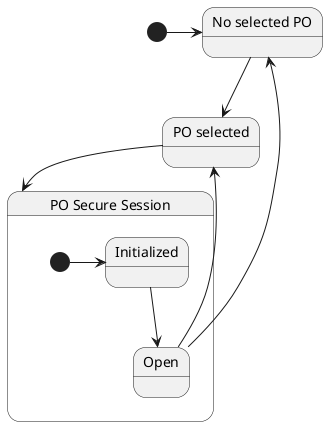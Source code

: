 ' Copyright (c) 2018 Calypso Networks Association https://www.calypsonet-asso.org/
'
' All rights reserved. This program and the accompanying materials are made available under the
' terms of the Eclipse Public License version 2.0 which accompanies this distribution, and is
' available at https://www.eclipse.org/org/documents/epl-2.0/EPL-2.0.html

@startuml

state "No selected PO" as NS
[*] -> NS
state "PO selected" as PS
NS --> PS
state "PO Secure Session" as SS
PS -down-> SS

state SS {
state "Initialized" as SI
[*] -> SI
state "Open" as SO
SI --> SO

SO -up-> NS
SO -up-> PS
}

@enduml